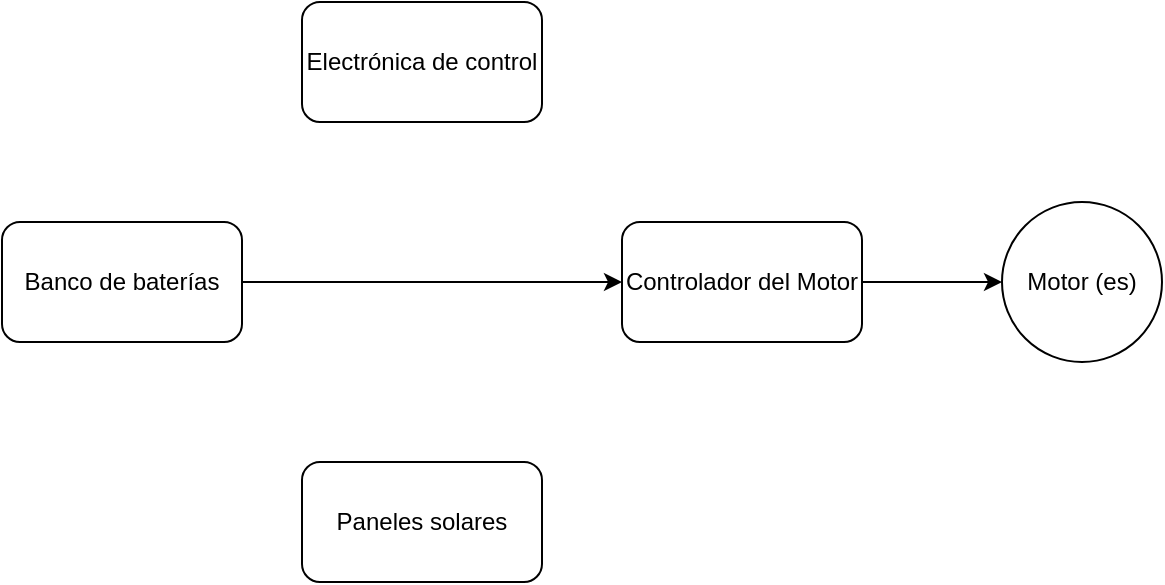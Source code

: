 <mxfile pages="2">
    <diagram name="Arquitectura Auto Solar" id="3Ob-aPb_44CwVdl7qLD_">
        <mxGraphModel dx="722" dy="692" grid="1" gridSize="10" guides="1" tooltips="1" connect="1" arrows="1" fold="1" page="1" pageScale="1" pageWidth="827" pageHeight="1169" math="0" shadow="0">
            <root>
                <mxCell id="0"/>
                <mxCell id="1" parent="0"/>
                <mxCell id="7" style="edgeStyle=none;html=1;" parent="1" source="2" target="3" edge="1">
                    <mxGeometry relative="1" as="geometry"/>
                </mxCell>
                <mxCell id="2" value="Banco de baterías" style="rounded=1;whiteSpace=wrap;html=1;" parent="1" vertex="1">
                    <mxGeometry x="20" y="190" width="120" height="60" as="geometry"/>
                </mxCell>
                <mxCell id="6" style="edgeStyle=none;html=1;" parent="1" source="3" target="5" edge="1">
                    <mxGeometry relative="1" as="geometry"/>
                </mxCell>
                <mxCell id="3" value="Controlador del Motor" style="rounded=1;whiteSpace=wrap;html=1;" parent="1" vertex="1">
                    <mxGeometry x="330" y="190" width="120" height="60" as="geometry"/>
                </mxCell>
                <mxCell id="5" value="Motor (es)" style="ellipse;whiteSpace=wrap;html=1;aspect=fixed;" parent="1" vertex="1">
                    <mxGeometry x="520" y="180" width="80" height="80" as="geometry"/>
                </mxCell>
                <mxCell id="8" value="Electrónica de control" style="rounded=1;whiteSpace=wrap;html=1;" parent="1" vertex="1">
                    <mxGeometry x="170" y="80" width="120" height="60" as="geometry"/>
                </mxCell>
                <mxCell id="9" value="Paneles solares" style="rounded=1;whiteSpace=wrap;html=1;" parent="1" vertex="1">
                    <mxGeometry x="170" y="310" width="120" height="60" as="geometry"/>
                </mxCell>
            </root>
        </mxGraphModel>
    </diagram>
</mxfile>